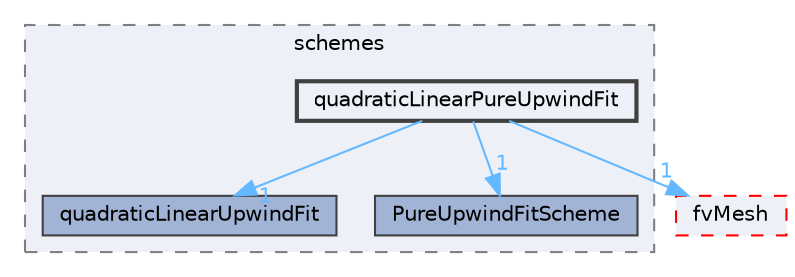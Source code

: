 digraph "src/finiteVolume/interpolation/surfaceInterpolation/schemes/quadraticLinearPureUpwindFit"
{
 // LATEX_PDF_SIZE
  bgcolor="transparent";
  edge [fontname=Helvetica,fontsize=10,labelfontname=Helvetica,labelfontsize=10];
  node [fontname=Helvetica,fontsize=10,shape=box,height=0.2,width=0.4];
  compound=true
  subgraph clusterdir_deb7d71175aa940c147966c547ebcb7e {
    graph [ bgcolor="#edf0f7", pencolor="grey50", label="schemes", fontname=Helvetica,fontsize=10 style="filled,dashed", URL="dir_deb7d71175aa940c147966c547ebcb7e.html",tooltip=""]
  dir_7acc3717b20ec50a2d3c6bf68c2f5c24 [label="quadraticLinearUpwindFit", fillcolor="#a2b4d6", color="grey25", style="filled", URL="dir_7acc3717b20ec50a2d3c6bf68c2f5c24.html",tooltip=""];
  dir_8a73b554d394b76199228c6ba2a8d685 [label="PureUpwindFitScheme", fillcolor="#a2b4d6", color="grey25", style="filled", URL="dir_8a73b554d394b76199228c6ba2a8d685.html",tooltip=""];
  dir_431b527c82c21cf1a3ed2a8a9269c081 [label="quadraticLinearPureUpwindFit", fillcolor="#edf0f7", color="grey25", style="filled,bold", URL="dir_431b527c82c21cf1a3ed2a8a9269c081.html",tooltip=""];
  }
  dir_c382fa095c9c33d8673c0dd60aaef275 [label="fvMesh", fillcolor="#edf0f7", color="red", style="filled,dashed", URL="dir_c382fa095c9c33d8673c0dd60aaef275.html",tooltip=""];
  dir_431b527c82c21cf1a3ed2a8a9269c081->dir_7acc3717b20ec50a2d3c6bf68c2f5c24 [headlabel="1", labeldistance=1.5 headhref="dir_003153_003154.html" href="dir_003153_003154.html" color="steelblue1" fontcolor="steelblue1"];
  dir_431b527c82c21cf1a3ed2a8a9269c081->dir_8a73b554d394b76199228c6ba2a8d685 [headlabel="1", labeldistance=1.5 headhref="dir_003153_003135.html" href="dir_003153_003135.html" color="steelblue1" fontcolor="steelblue1"];
  dir_431b527c82c21cf1a3ed2a8a9269c081->dir_c382fa095c9c33d8673c0dd60aaef275 [headlabel="1", labeldistance=1.5 headhref="dir_003153_001544.html" href="dir_003153_001544.html" color="steelblue1" fontcolor="steelblue1"];
}
